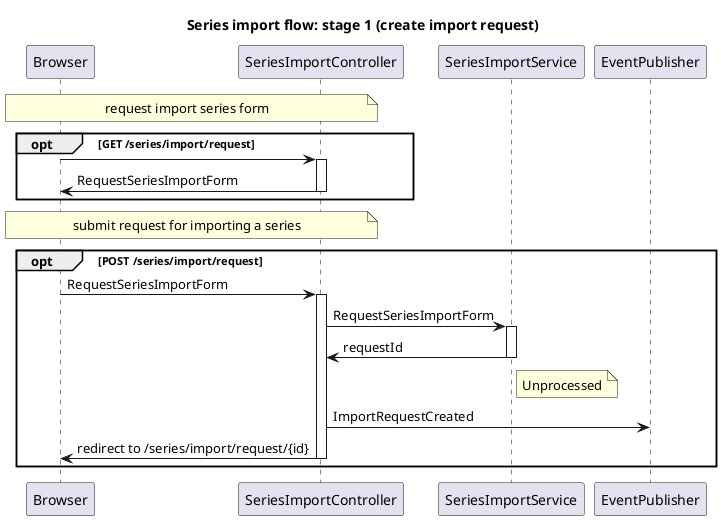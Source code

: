 @startuml

title Series import flow: stage 1 (create import request)

participant Browser
participant SeriesImportController
participant SeriesImportService
participant EventPublisher

note over Browser,SeriesImportController: request import series form
opt GET /series/import/request
Browser->SeriesImportController:
activate SeriesImportController
SeriesImportController->Browser: RequestSeriesImportForm
deactivate SeriesImportController
end

note over Browser,SeriesImportController: submit request for importing a series
opt POST /series/import/request

Browser->SeriesImportController: RequestSeriesImportForm
activate SeriesImportController

SeriesImportController->SeriesImportService: RequestSeriesImportForm
activate SeriesImportService
SeriesImportService->SeriesImportController: requestId
deactivate SeriesImportService
note right of SeriesImportService: Unprocessed
SeriesImportController->EventPublisher: ImportRequestCreated

SeriesImportController->Browser: redirect to /series/import/request/{id}
deactivate SeriesImportController

end

@enduml